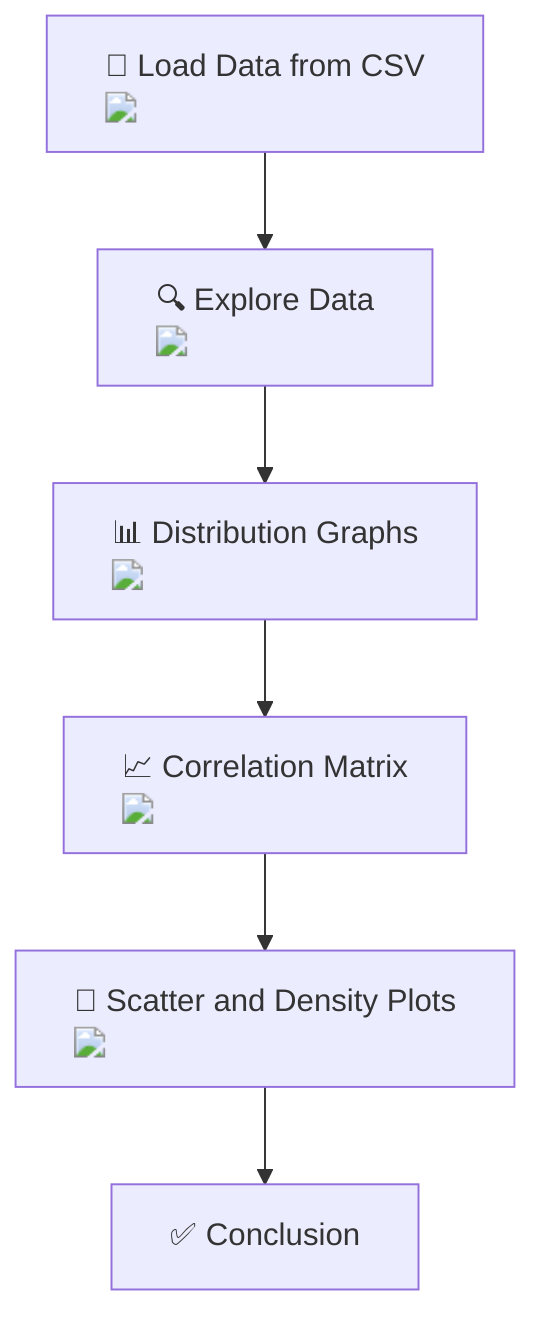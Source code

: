 flowchart TD
    A["📁 Load Data from CSV <br/> <img src='file.svg'/>"] --> B["🔍 Explore Data <br/> <img src='table.svg'/>"]
    B --> C["📊 Distribution Graphs <br/> <img src='hist_template.svg'/>"]
    C --> D["📈 Correlation Matrix <br/> <img src='boxplot_template.svg'/>"]
    D --> E["🔲 Scatter and Density Plots <br/> <img src='scatter_plot_template.svg'/>"]
    E --> F["✅ Conclusion"]